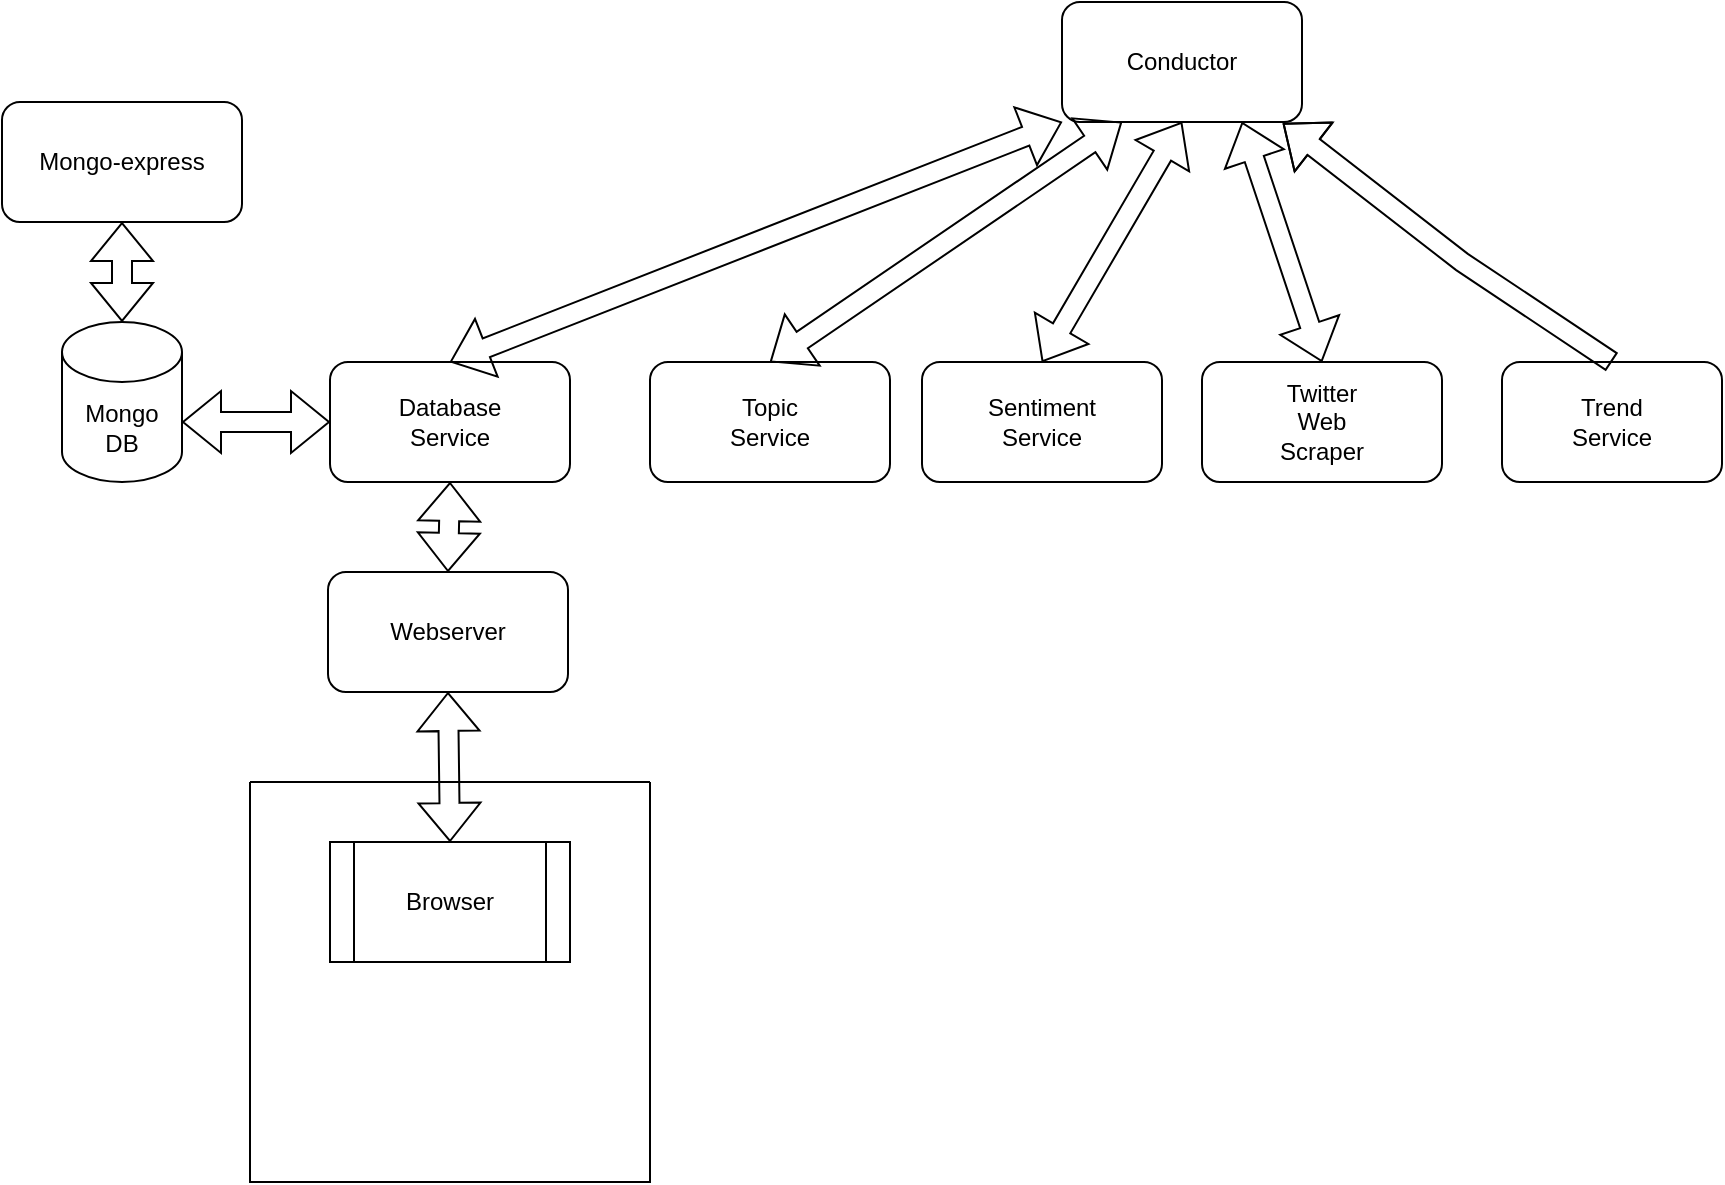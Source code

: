 <mxfile version="18.1.2" type="device"><diagram id="erPtqSsVahuh93z-YMsc" name="Page-1"><mxGraphModel dx="1839" dy="690" grid="1" gridSize="10" guides="1" tooltips="1" connect="1" arrows="1" fold="1" page="1" pageScale="1" pageWidth="827" pageHeight="1169" math="0" shadow="0"><root><mxCell id="0"/><mxCell id="1" parent="0"/><mxCell id="_IYuTIW13PQiUUxT7f6d-1" value="&lt;div&gt;Mongo&lt;/div&gt;&lt;div&gt;DB&lt;br&gt;&lt;/div&gt;" style="shape=cylinder3;whiteSpace=wrap;html=1;boundedLbl=1;backgroundOutline=1;size=15;" vertex="1" parent="1"><mxGeometry x="220" y="430" width="60" height="80" as="geometry"/></mxCell><mxCell id="_IYuTIW13PQiUUxT7f6d-2" value="&lt;div&gt;Database&lt;/div&gt;&lt;div&gt;Service&lt;br&gt;&lt;/div&gt;" style="rounded=1;whiteSpace=wrap;html=1;" vertex="1" parent="1"><mxGeometry x="354" y="450" width="120" height="60" as="geometry"/></mxCell><mxCell id="_IYuTIW13PQiUUxT7f6d-5" value="" style="shape=flexArrow;endArrow=classic;startArrow=classic;html=1;rounded=0;entryX=0;entryY=0.5;entryDx=0;entryDy=0;exitX=1;exitY=0.625;exitDx=0;exitDy=0;exitPerimeter=0;" edge="1" parent="1" source="_IYuTIW13PQiUUxT7f6d-1" target="_IYuTIW13PQiUUxT7f6d-2"><mxGeometry width="100" height="100" relative="1" as="geometry"><mxPoint x="330" y="660" as="sourcePoint"/><mxPoint x="430" y="560" as="targetPoint"/></mxGeometry></mxCell><mxCell id="_IYuTIW13PQiUUxT7f6d-6" value="&lt;div&gt;Mongo-express&lt;br&gt;&lt;/div&gt;" style="rounded=1;whiteSpace=wrap;html=1;" vertex="1" parent="1"><mxGeometry x="190" y="320" width="120" height="60" as="geometry"/></mxCell><mxCell id="_IYuTIW13PQiUUxT7f6d-7" value="" style="shape=flexArrow;endArrow=classic;startArrow=classic;html=1;rounded=0;entryX=0.5;entryY=0;entryDx=0;entryDy=0;entryPerimeter=0;exitX=0.5;exitY=1;exitDx=0;exitDy=0;" edge="1" parent="1" source="_IYuTIW13PQiUUxT7f6d-6" target="_IYuTIW13PQiUUxT7f6d-1"><mxGeometry width="100" height="100" relative="1" as="geometry"><mxPoint x="160" y="650" as="sourcePoint"/><mxPoint x="260" y="550" as="targetPoint"/></mxGeometry></mxCell><mxCell id="_IYuTIW13PQiUUxT7f6d-8" value="Webserver" style="rounded=1;whiteSpace=wrap;html=1;" vertex="1" parent="1"><mxGeometry x="353" y="555" width="120" height="60" as="geometry"/></mxCell><mxCell id="_IYuTIW13PQiUUxT7f6d-9" value="" style="swimlane;startSize=0;" vertex="1" parent="1"><mxGeometry x="314" y="660" width="200" height="200" as="geometry"><mxRectangle x="314" y="660" width="50" height="40" as="alternateBounds"/></mxGeometry></mxCell><mxCell id="_IYuTIW13PQiUUxT7f6d-10" value="Browser" style="shape=process;whiteSpace=wrap;html=1;backgroundOutline=1;" vertex="1" parent="_IYuTIW13PQiUUxT7f6d-9"><mxGeometry x="40" y="30" width="120" height="60" as="geometry"/></mxCell><mxCell id="_IYuTIW13PQiUUxT7f6d-12" value="" style="shape=flexArrow;endArrow=classic;startArrow=classic;html=1;rounded=0;entryX=0.5;entryY=1;entryDx=0;entryDy=0;exitX=0.5;exitY=0;exitDx=0;exitDy=0;" edge="1" parent="1" source="_IYuTIW13PQiUUxT7f6d-8" target="_IYuTIW13PQiUUxT7f6d-2"><mxGeometry width="100" height="100" relative="1" as="geometry"><mxPoint x="120" y="700" as="sourcePoint"/><mxPoint x="220" y="600" as="targetPoint"/></mxGeometry></mxCell><mxCell id="_IYuTIW13PQiUUxT7f6d-13" value="" style="shape=flexArrow;endArrow=classic;startArrow=classic;html=1;rounded=0;entryX=0.5;entryY=1;entryDx=0;entryDy=0;exitX=0.5;exitY=0;exitDx=0;exitDy=0;" edge="1" parent="1" source="_IYuTIW13PQiUUxT7f6d-10" target="_IYuTIW13PQiUUxT7f6d-8"><mxGeometry width="100" height="100" relative="1" as="geometry"><mxPoint x="270" y="770" as="sourcePoint"/><mxPoint x="370" y="670" as="targetPoint"/></mxGeometry></mxCell><mxCell id="_IYuTIW13PQiUUxT7f6d-14" value="&lt;div&gt;Trend&lt;/div&gt;&lt;div&gt;Service&lt;br&gt;&lt;/div&gt;" style="rounded=1;whiteSpace=wrap;html=1;" vertex="1" parent="1"><mxGeometry x="940" y="450" width="110" height="60" as="geometry"/></mxCell><mxCell id="_IYuTIW13PQiUUxT7f6d-15" value="&lt;div&gt;Twitter&lt;/div&gt;&lt;div&gt;Web&lt;/div&gt;&lt;div&gt;Scraper&lt;br&gt;&lt;/div&gt;" style="rounded=1;whiteSpace=wrap;html=1;" vertex="1" parent="1"><mxGeometry x="790" y="450" width="120" height="60" as="geometry"/></mxCell><mxCell id="_IYuTIW13PQiUUxT7f6d-17" value="Conductor" style="rounded=1;whiteSpace=wrap;html=1;" vertex="1" parent="1"><mxGeometry x="720" y="270" width="120" height="60" as="geometry"/></mxCell><mxCell id="_IYuTIW13PQiUUxT7f6d-18" value="" style="shape=flexArrow;endArrow=classic;html=1;rounded=0;exitX=0.5;exitY=0;exitDx=0;exitDy=0;entryX=0.92;entryY=1.009;entryDx=0;entryDy=0;entryPerimeter=0;" edge="1" parent="1" source="_IYuTIW13PQiUUxT7f6d-14" target="_IYuTIW13PQiUUxT7f6d-17"><mxGeometry width="50" height="50" relative="1" as="geometry"><mxPoint x="410" y="190" as="sourcePoint"/><mxPoint x="460" y="140" as="targetPoint"/><Array as="points"><mxPoint x="920" y="400"/></Array></mxGeometry></mxCell><mxCell id="_IYuTIW13PQiUUxT7f6d-21" value="" style="shape=flexArrow;endArrow=classic;startArrow=classic;html=1;rounded=0;entryX=0;entryY=1;entryDx=0;entryDy=0;exitX=0.5;exitY=0;exitDx=0;exitDy=0;" edge="1" parent="1" source="_IYuTIW13PQiUUxT7f6d-2" target="_IYuTIW13PQiUUxT7f6d-17"><mxGeometry width="100" height="100" relative="1" as="geometry"><mxPoint x="490" y="430" as="sourcePoint"/><mxPoint x="590" y="330" as="targetPoint"/></mxGeometry></mxCell><mxCell id="_IYuTIW13PQiUUxT7f6d-22" value="&lt;div&gt;Sentiment&lt;/div&gt;&lt;div&gt;Service&lt;br&gt;&lt;/div&gt;" style="rounded=1;whiteSpace=wrap;html=1;" vertex="1" parent="1"><mxGeometry x="650" y="450" width="120" height="60" as="geometry"/></mxCell><mxCell id="_IYuTIW13PQiUUxT7f6d-23" value="&lt;div&gt;Topic&lt;/div&gt;&lt;div&gt;Service&lt;br&gt;&lt;/div&gt;" style="rounded=1;whiteSpace=wrap;html=1;" vertex="1" parent="1"><mxGeometry x="514" y="450" width="120" height="60" as="geometry"/></mxCell><mxCell id="_IYuTIW13PQiUUxT7f6d-24" value="" style="shape=flexArrow;endArrow=classic;startArrow=classic;html=1;rounded=0;entryX=0.5;entryY=0;entryDx=0;entryDy=0;exitX=0.75;exitY=1;exitDx=0;exitDy=0;" edge="1" parent="1" source="_IYuTIW13PQiUUxT7f6d-17" target="_IYuTIW13PQiUUxT7f6d-15"><mxGeometry width="100" height="100" relative="1" as="geometry"><mxPoint x="460" y="200" as="sourcePoint"/><mxPoint x="560" y="100" as="targetPoint"/></mxGeometry></mxCell><mxCell id="_IYuTIW13PQiUUxT7f6d-25" value="" style="shape=flexArrow;endArrow=classic;startArrow=classic;html=1;rounded=0;entryX=0.5;entryY=0;entryDx=0;entryDy=0;exitX=0.5;exitY=1;exitDx=0;exitDy=0;" edge="1" parent="1" source="_IYuTIW13PQiUUxT7f6d-17" target="_IYuTIW13PQiUUxT7f6d-22"><mxGeometry width="100" height="100" relative="1" as="geometry"><mxPoint x="460" y="310" as="sourcePoint"/><mxPoint x="567.08" y="277.66" as="targetPoint"/></mxGeometry></mxCell><mxCell id="_IYuTIW13PQiUUxT7f6d-26" value="" style="shape=flexArrow;endArrow=classic;startArrow=classic;html=1;rounded=0;entryX=0.5;entryY=0;entryDx=0;entryDy=0;exitX=0.25;exitY=1;exitDx=0;exitDy=0;" edge="1" parent="1" source="_IYuTIW13PQiUUxT7f6d-17" target="_IYuTIW13PQiUUxT7f6d-23"><mxGeometry width="100" height="100" relative="1" as="geometry"><mxPoint x="474" y="290" as="sourcePoint"/><mxPoint x="580" y="310" as="targetPoint"/></mxGeometry></mxCell></root></mxGraphModel></diagram></mxfile>